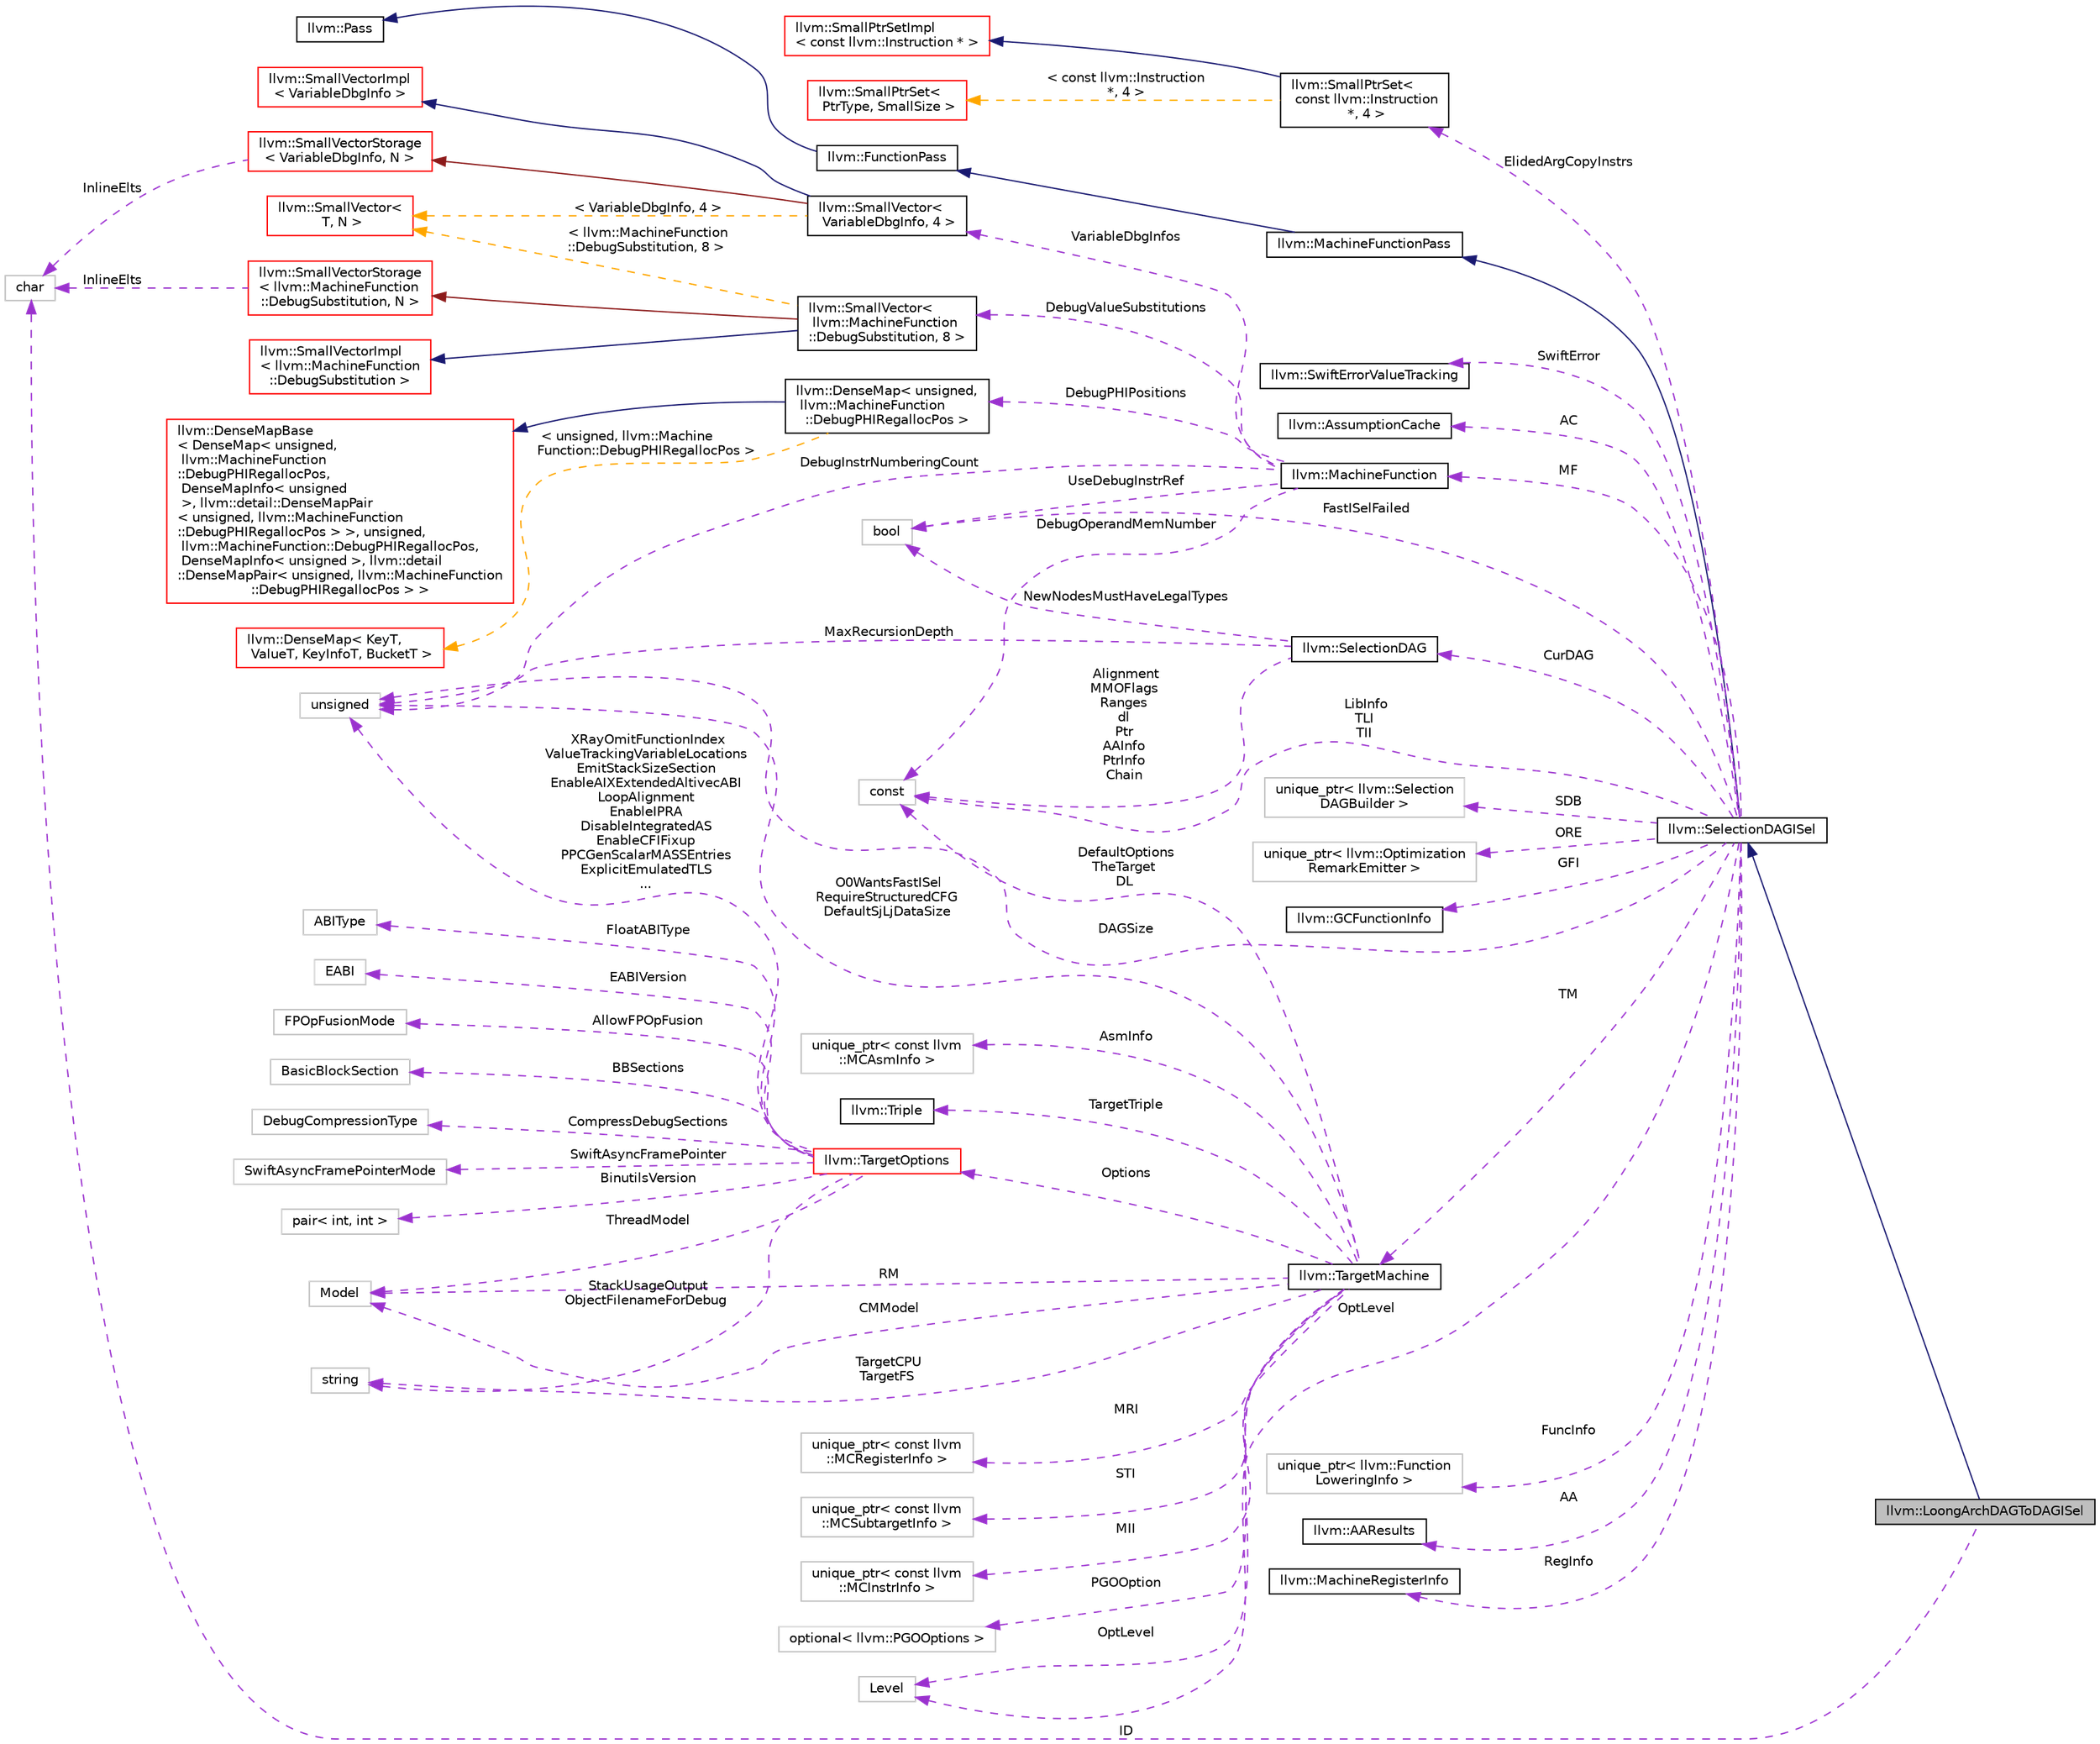 digraph "llvm::LoongArchDAGToDAGISel"
{
 // LATEX_PDF_SIZE
  bgcolor="transparent";
  edge [fontname="Helvetica",fontsize="10",labelfontname="Helvetica",labelfontsize="10"];
  node [fontname="Helvetica",fontsize="10",shape=record];
  rankdir="LR";
  Node1 [label="llvm::LoongArchDAGToDAGISel",height=0.2,width=0.4,color="black", fillcolor="grey75", style="filled", fontcolor="black",tooltip=" "];
  Node2 -> Node1 [dir="back",color="midnightblue",fontsize="10",style="solid",fontname="Helvetica"];
  Node2 [label="llvm::SelectionDAGISel",height=0.2,width=0.4,color="black",URL="$classllvm_1_1SelectionDAGISel.html",tooltip="SelectionDAGISel - This is the common base class used for SelectionDAG-based pattern-matching instruc..."];
  Node3 -> Node2 [dir="back",color="midnightblue",fontsize="10",style="solid",fontname="Helvetica"];
  Node3 [label="llvm::MachineFunctionPass",height=0.2,width=0.4,color="black",URL="$classllvm_1_1MachineFunctionPass.html",tooltip="MachineFunctionPass - This class adapts the FunctionPass interface to allow convenient creation of pa..."];
  Node4 -> Node3 [dir="back",color="midnightblue",fontsize="10",style="solid",fontname="Helvetica"];
  Node4 [label="llvm::FunctionPass",height=0.2,width=0.4,color="black",URL="$classllvm_1_1FunctionPass.html",tooltip="FunctionPass class - This class is used to implement most global optimizations."];
  Node5 -> Node4 [dir="back",color="midnightblue",fontsize="10",style="solid",fontname="Helvetica"];
  Node5 [label="llvm::Pass",height=0.2,width=0.4,color="black",URL="$classllvm_1_1Pass.html",tooltip="Pass interface - Implemented by all 'passes'."];
  Node6 -> Node2 [dir="back",color="darkorchid3",fontsize="10",style="dashed",label=" SwiftError" ,fontname="Helvetica"];
  Node6 [label="llvm::SwiftErrorValueTracking",height=0.2,width=0.4,color="black",URL="$classllvm_1_1SwiftErrorValueTracking.html",tooltip=" "];
  Node7 -> Node2 [dir="back",color="darkorchid3",fontsize="10",style="dashed",label=" AC" ,fontname="Helvetica"];
  Node7 [label="llvm::AssumptionCache",height=0.2,width=0.4,color="black",URL="$classllvm_1_1AssumptionCache.html",tooltip="A cache of @llvm.assume calls within a function."];
  Node8 -> Node2 [dir="back",color="darkorchid3",fontsize="10",style="dashed",label=" MF" ,fontname="Helvetica"];
  Node8 [label="llvm::MachineFunction",height=0.2,width=0.4,color="black",URL="$classllvm_1_1MachineFunction.html",tooltip=" "];
  Node9 -> Node8 [dir="back",color="darkorchid3",fontsize="10",style="dashed",label=" DebugValueSubstitutions" ,fontname="Helvetica"];
  Node9 [label="llvm::SmallVector\<\l llvm::MachineFunction\l::DebugSubstitution, 8 \>",height=0.2,width=0.4,color="black",URL="$classllvm_1_1SmallVector.html",tooltip=" "];
  Node10 -> Node9 [dir="back",color="midnightblue",fontsize="10",style="solid",fontname="Helvetica"];
  Node10 [label="llvm::SmallVectorImpl\l\< llvm::MachineFunction\l::DebugSubstitution \>",height=0.2,width=0.4,color="red",URL="$classllvm_1_1SmallVectorImpl.html",tooltip=" "];
  Node12 -> Node9 [dir="back",color="firebrick4",fontsize="10",style="solid",fontname="Helvetica"];
  Node12 [label="llvm::SmallVectorStorage\l\< llvm::MachineFunction\l::DebugSubstitution, N \>",height=0.2,width=0.4,color="red",URL="$structllvm_1_1SmallVectorStorage.html",tooltip=" "];
  Node13 -> Node12 [dir="back",color="darkorchid3",fontsize="10",style="dashed",label=" InlineElts" ,fontname="Helvetica"];
  Node13 [label="char",height=0.2,width=0.4,color="grey75",tooltip=" "];
  Node15 -> Node9 [dir="back",color="orange",fontsize="10",style="dashed",label=" \< llvm::MachineFunction\l::DebugSubstitution, 8 \>" ,fontname="Helvetica"];
  Node15 [label="llvm::SmallVector\<\l T, N \>",height=0.2,width=0.4,color="red",URL="$classllvm_1_1SmallVector.html",tooltip="This is a 'vector' (really, a variable-sized array), optimized for the case when the array is small."];
  Node17 -> Node8 [dir="back",color="darkorchid3",fontsize="10",style="dashed",label=" DebugPHIPositions" ,fontname="Helvetica"];
  Node17 [label="llvm::DenseMap\< unsigned,\l llvm::MachineFunction\l::DebugPHIRegallocPos \>",height=0.2,width=0.4,color="black",URL="$classllvm_1_1DenseMap.html",tooltip=" "];
  Node18 -> Node17 [dir="back",color="midnightblue",fontsize="10",style="solid",fontname="Helvetica"];
  Node18 [label="llvm::DenseMapBase\l\< DenseMap\< unsigned,\l llvm::MachineFunction\l::DebugPHIRegallocPos,\l DenseMapInfo\< unsigned\l \>, llvm::detail::DenseMapPair\l\< unsigned, llvm::MachineFunction\l::DebugPHIRegallocPos \> \>, unsigned,\l llvm::MachineFunction::DebugPHIRegallocPos,\l DenseMapInfo\< unsigned \>, llvm::detail\l::DenseMapPair\< unsigned, llvm::MachineFunction\l::DebugPHIRegallocPos \> \>",height=0.2,width=0.4,color="red",URL="$classllvm_1_1DenseMapBase.html",tooltip=" "];
  Node21 -> Node17 [dir="back",color="orange",fontsize="10",style="dashed",label=" \< unsigned, llvm::Machine\lFunction::DebugPHIRegallocPos \>" ,fontname="Helvetica"];
  Node21 [label="llvm::DenseMap\< KeyT,\l ValueT, KeyInfoT, BucketT \>",height=0.2,width=0.4,color="red",URL="$classllvm_1_1DenseMap.html",tooltip=" "];
  Node23 -> Node8 [dir="back",color="darkorchid3",fontsize="10",style="dashed",label=" UseDebugInstrRef" ,fontname="Helvetica"];
  Node23 [label="bool",height=0.2,width=0.4,color="grey75",tooltip=" "];
  Node24 -> Node8 [dir="back",color="darkorchid3",fontsize="10",style="dashed",label=" DebugOperandMemNumber" ,fontname="Helvetica"];
  Node24 [label="const",height=0.2,width=0.4,color="grey75",tooltip=" "];
  Node25 -> Node8 [dir="back",color="darkorchid3",fontsize="10",style="dashed",label=" DebugInstrNumberingCount" ,fontname="Helvetica"];
  Node25 [label="unsigned",height=0.2,width=0.4,color="grey75",tooltip=" "];
  Node26 -> Node8 [dir="back",color="darkorchid3",fontsize="10",style="dashed",label=" VariableDbgInfos" ,fontname="Helvetica"];
  Node26 [label="llvm::SmallVector\<\l VariableDbgInfo, 4 \>",height=0.2,width=0.4,color="black",URL="$classllvm_1_1SmallVector.html",tooltip=" "];
  Node27 -> Node26 [dir="back",color="midnightblue",fontsize="10",style="solid",fontname="Helvetica"];
  Node27 [label="llvm::SmallVectorImpl\l\< VariableDbgInfo \>",height=0.2,width=0.4,color="red",URL="$classllvm_1_1SmallVectorImpl.html",tooltip=" "];
  Node28 -> Node26 [dir="back",color="firebrick4",fontsize="10",style="solid",fontname="Helvetica"];
  Node28 [label="llvm::SmallVectorStorage\l\< VariableDbgInfo, N \>",height=0.2,width=0.4,color="red",URL="$structllvm_1_1SmallVectorStorage.html",tooltip=" "];
  Node13 -> Node28 [dir="back",color="darkorchid3",fontsize="10",style="dashed",label=" InlineElts" ,fontname="Helvetica"];
  Node15 -> Node26 [dir="back",color="orange",fontsize="10",style="dashed",label=" \< VariableDbgInfo, 4 \>" ,fontname="Helvetica"];
  Node29 -> Node2 [dir="back",color="darkorchid3",fontsize="10",style="dashed",label=" SDB" ,fontname="Helvetica"];
  Node29 [label="unique_ptr\< llvm::Selection\lDAGBuilder \>",height=0.2,width=0.4,color="grey75",tooltip=" "];
  Node30 -> Node2 [dir="back",color="darkorchid3",fontsize="10",style="dashed",label=" ORE" ,fontname="Helvetica"];
  Node30 [label="unique_ptr\< llvm::Optimization\lRemarkEmitter \>",height=0.2,width=0.4,color="grey75",tooltip=" "];
  Node31 -> Node2 [dir="back",color="darkorchid3",fontsize="10",style="dashed",label=" GFI" ,fontname="Helvetica"];
  Node31 [label="llvm::GCFunctionInfo",height=0.2,width=0.4,color="black",URL="$classllvm_1_1GCFunctionInfo.html",tooltip="Garbage collection metadata for a single function."];
  Node32 -> Node2 [dir="back",color="darkorchid3",fontsize="10",style="dashed",label=" CurDAG" ,fontname="Helvetica"];
  Node32 [label="llvm::SelectionDAG",height=0.2,width=0.4,color="black",URL="$classllvm_1_1SelectionDAG.html",tooltip="This is used to represent a portion of an LLVM function in a low-level Data Dependence DAG representa..."];
  Node23 -> Node32 [dir="back",color="darkorchid3",fontsize="10",style="dashed",label=" NewNodesMustHaveLegalTypes" ,fontname="Helvetica"];
  Node24 -> Node32 [dir="back",color="darkorchid3",fontsize="10",style="dashed",label=" Alignment\nMMOFlags\nRanges\ndl\nPtr\nAAInfo\nPtrInfo\nChain" ,fontname="Helvetica"];
  Node25 -> Node32 [dir="back",color="darkorchid3",fontsize="10",style="dashed",label=" MaxRecursionDepth" ,fontname="Helvetica"];
  Node33 -> Node2 [dir="back",color="darkorchid3",fontsize="10",style="dashed",label=" TM" ,fontname="Helvetica"];
  Node33 [label="llvm::TargetMachine",height=0.2,width=0.4,color="black",URL="$classllvm_1_1TargetMachine.html",tooltip="Primary interface to the complete machine description for the target machine."];
  Node34 -> Node33 [dir="back",color="darkorchid3",fontsize="10",style="dashed",label=" Options" ,fontname="Helvetica"];
  Node34 [label="llvm::TargetOptions",height=0.2,width=0.4,color="red",URL="$classllvm_1_1TargetOptions.html",tooltip=" "];
  Node35 -> Node34 [dir="back",color="darkorchid3",fontsize="10",style="dashed",label=" SwiftAsyncFramePointer" ,fontname="Helvetica"];
  Node35 [label="SwiftAsyncFramePointerMode",height=0.2,width=0.4,color="grey75",tooltip=" "];
  Node36 -> Node34 [dir="back",color="darkorchid3",fontsize="10",style="dashed",label=" BinutilsVersion" ,fontname="Helvetica"];
  Node36 [label="pair\< int, int \>",height=0.2,width=0.4,color="grey75",tooltip=" "];
  Node37 -> Node34 [dir="back",color="darkorchid3",fontsize="10",style="dashed",label=" FloatABIType" ,fontname="Helvetica"];
  Node37 [label="ABIType",height=0.2,width=0.4,color="grey75",tooltip=" "];
  Node38 -> Node34 [dir="back",color="darkorchid3",fontsize="10",style="dashed",label=" EABIVersion" ,fontname="Helvetica"];
  Node38 [label="EABI",height=0.2,width=0.4,color="grey75",tooltip=" "];
  Node39 -> Node34 [dir="back",color="darkorchid3",fontsize="10",style="dashed",label=" ThreadModel" ,fontname="Helvetica"];
  Node39 [label="Model",height=0.2,width=0.4,color="grey75",tooltip=" "];
  Node40 -> Node34 [dir="back",color="darkorchid3",fontsize="10",style="dashed",label=" AllowFPOpFusion" ,fontname="Helvetica"];
  Node40 [label="FPOpFusionMode",height=0.2,width=0.4,color="grey75",tooltip=" "];
  Node41 -> Node34 [dir="back",color="darkorchid3",fontsize="10",style="dashed",label=" BBSections" ,fontname="Helvetica"];
  Node41 [label="BasicBlockSection",height=0.2,width=0.4,color="grey75",tooltip=" "];
  Node42 -> Node34 [dir="back",color="darkorchid3",fontsize="10",style="dashed",label=" CompressDebugSections" ,fontname="Helvetica"];
  Node42 [label="DebugCompressionType",height=0.2,width=0.4,color="grey75",tooltip=" "];
  Node50 -> Node34 [dir="back",color="darkorchid3",fontsize="10",style="dashed",label=" StackUsageOutput\nObjectFilenameForDebug" ,fontname="Helvetica"];
  Node50 [label="string",height=0.2,width=0.4,color="grey75",tooltip=" "];
  Node25 -> Node34 [dir="back",color="darkorchid3",fontsize="10",style="dashed",label=" XRayOmitFunctionIndex\nValueTrackingVariableLocations\nEmitStackSizeSection\nEnableAIXExtendedAltivecABI\nLoopAlignment\nEnableIPRA\nDisableIntegratedAS\nEnableCFIFixup\nPPCGenScalarMASSEntries\nExplicitEmulatedTLS\n..." ,fontname="Helvetica"];
  Node55 -> Node33 [dir="back",color="darkorchid3",fontsize="10",style="dashed",label=" MRI" ,fontname="Helvetica"];
  Node55 [label="unique_ptr\< const llvm\l::MCRegisterInfo \>",height=0.2,width=0.4,color="grey75",tooltip=" "];
  Node56 -> Node33 [dir="back",color="darkorchid3",fontsize="10",style="dashed",label=" STI" ,fontname="Helvetica"];
  Node56 [label="unique_ptr\< const llvm\l::MCSubtargetInfo \>",height=0.2,width=0.4,color="grey75",tooltip=" "];
  Node57 -> Node33 [dir="back",color="darkorchid3",fontsize="10",style="dashed",label=" MII" ,fontname="Helvetica"];
  Node57 [label="unique_ptr\< const llvm\l::MCInstrInfo \>",height=0.2,width=0.4,color="grey75",tooltip=" "];
  Node39 -> Node33 [dir="back",color="darkorchid3",fontsize="10",style="dashed",label=" RM" ,fontname="Helvetica"];
  Node58 -> Node33 [dir="back",color="darkorchid3",fontsize="10",style="dashed",label=" PGOOption" ,fontname="Helvetica"];
  Node58 [label="optional\< llvm::PGOOptions \>",height=0.2,width=0.4,color="grey75",tooltip=" "];
  Node59 -> Node33 [dir="back",color="darkorchid3",fontsize="10",style="dashed",label=" OptLevel" ,fontname="Helvetica"];
  Node59 [label="Level",height=0.2,width=0.4,color="grey75",tooltip=" "];
  Node50 -> Node33 [dir="back",color="darkorchid3",fontsize="10",style="dashed",label=" TargetCPU\nTargetFS" ,fontname="Helvetica"];
  Node60 -> Node33 [dir="back",color="darkorchid3",fontsize="10",style="dashed",label=" AsmInfo" ,fontname="Helvetica"];
  Node60 [label="unique_ptr\< const llvm\l::MCAsmInfo \>",height=0.2,width=0.4,color="grey75",tooltip=" "];
  Node39 -> Node33 [dir="back",color="darkorchid3",fontsize="10",style="dashed",label=" CMModel" ,fontname="Helvetica"];
  Node61 -> Node33 [dir="back",color="darkorchid3",fontsize="10",style="dashed",label=" TargetTriple" ,fontname="Helvetica"];
  Node61 [label="llvm::Triple",height=0.2,width=0.4,color="black",URL="$classllvm_1_1Triple.html",tooltip="Triple - Helper class for working with autoconf configuration names."];
  Node25 -> Node33 [dir="back",color="darkorchid3",fontsize="10",style="dashed",label=" O0WantsFastISel\nRequireStructuredCFG\nDefaultSjLjDataSize" ,fontname="Helvetica"];
  Node24 -> Node33 [dir="back",color="darkorchid3",fontsize="10",style="dashed",label=" DefaultOptions\nTheTarget\nDL" ,fontname="Helvetica"];
  Node62 -> Node2 [dir="back",color="darkorchid3",fontsize="10",style="dashed",label=" FuncInfo" ,fontname="Helvetica"];
  Node62 [label="unique_ptr\< llvm::Function\lLoweringInfo \>",height=0.2,width=0.4,color="grey75",tooltip=" "];
  Node63 -> Node2 [dir="back",color="darkorchid3",fontsize="10",style="dashed",label=" AA" ,fontname="Helvetica"];
  Node63 [label="llvm::AAResults",height=0.2,width=0.4,color="black",URL="$classllvm_1_1AAResults.html",tooltip=" "];
  Node59 -> Node2 [dir="back",color="darkorchid3",fontsize="10",style="dashed",label=" OptLevel" ,fontname="Helvetica"];
  Node23 -> Node2 [dir="back",color="darkorchid3",fontsize="10",style="dashed",label=" FastISelFailed" ,fontname="Helvetica"];
  Node64 -> Node2 [dir="back",color="darkorchid3",fontsize="10",style="dashed",label=" RegInfo" ,fontname="Helvetica"];
  Node64 [label="llvm::MachineRegisterInfo",height=0.2,width=0.4,color="black",URL="$classllvm_1_1MachineRegisterInfo.html",tooltip="MachineRegisterInfo - Keep track of information for virtual and physical registers,..."];
  Node65 -> Node2 [dir="back",color="darkorchid3",fontsize="10",style="dashed",label=" ElidedArgCopyInstrs" ,fontname="Helvetica"];
  Node65 [label="llvm::SmallPtrSet\<\l const llvm::Instruction\l *, 4 \>",height=0.2,width=0.4,color="black",URL="$classllvm_1_1SmallPtrSet.html",tooltip=" "];
  Node66 -> Node65 [dir="back",color="midnightblue",fontsize="10",style="solid",fontname="Helvetica"];
  Node66 [label="llvm::SmallPtrSetImpl\l\< const llvm::Instruction * \>",height=0.2,width=0.4,color="red",URL="$classllvm_1_1SmallPtrSetImpl.html",tooltip=" "];
  Node69 -> Node65 [dir="back",color="orange",fontsize="10",style="dashed",label=" \< const llvm::Instruction\l *, 4 \>" ,fontname="Helvetica"];
  Node69 [label="llvm::SmallPtrSet\<\l PtrType, SmallSize \>",height=0.2,width=0.4,color="red",URL="$classllvm_1_1SmallPtrSet.html",tooltip="SmallPtrSet - This class implements a set which is optimized for holding SmallSize or less elements."];
  Node25 -> Node2 [dir="back",color="darkorchid3",fontsize="10",style="dashed",label=" DAGSize" ,fontname="Helvetica"];
  Node24 -> Node2 [dir="back",color="darkorchid3",fontsize="10",style="dashed",label=" LibInfo\nTLI\nTII" ,fontname="Helvetica"];
  Node13 -> Node1 [dir="back",color="darkorchid3",fontsize="10",style="dashed",label=" ID" ,fontname="Helvetica"];
}
